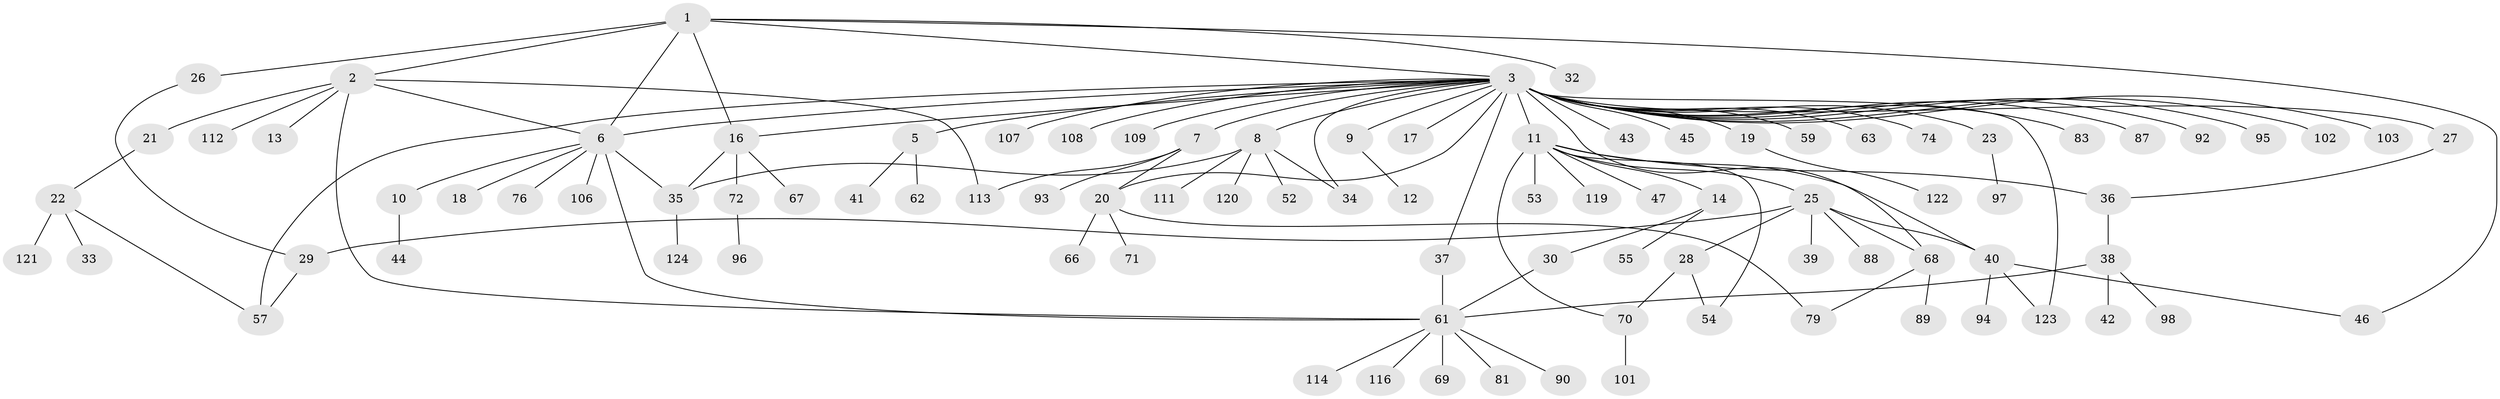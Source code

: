// Generated by graph-tools (version 1.1) at 2025/51/02/27/25 19:51:57]
// undirected, 93 vertices, 115 edges
graph export_dot {
graph [start="1"]
  node [color=gray90,style=filled];
  1 [super="+117"];
  2 [super="+48"];
  3 [super="+4"];
  5 [super="+31"];
  6 [super="+99"];
  7 [super="+49"];
  8 [super="+15"];
  9 [super="+73"];
  10 [super="+24"];
  11 [super="+80"];
  12;
  13;
  14;
  16 [super="+51"];
  17;
  18;
  19;
  20 [super="+85"];
  21;
  22 [super="+58"];
  23;
  25 [super="+56"];
  26;
  27 [super="+86"];
  28;
  29 [super="+50"];
  30;
  32;
  33;
  34;
  35 [super="+105"];
  36 [super="+64"];
  37 [super="+78"];
  38 [super="+84"];
  39;
  40 [super="+91"];
  41;
  42;
  43;
  44;
  45;
  46;
  47 [super="+60"];
  52;
  53;
  54 [super="+75"];
  55;
  57 [super="+100"];
  59;
  61 [super="+65"];
  62 [super="+77"];
  63;
  66 [super="+104"];
  67;
  68 [super="+110"];
  69;
  70 [super="+115"];
  71;
  72 [super="+82"];
  74;
  76;
  79;
  81;
  83;
  87;
  88;
  89;
  90;
  92;
  93;
  94;
  95;
  96 [super="+118"];
  97;
  98;
  101;
  102;
  103;
  106;
  107;
  108;
  109;
  111;
  112;
  113;
  114;
  116;
  119;
  120;
  121;
  122;
  123;
  124;
  1 -- 2;
  1 -- 3;
  1 -- 6 [weight=2];
  1 -- 16;
  1 -- 26;
  1 -- 32;
  1 -- 46;
  2 -- 13;
  2 -- 21;
  2 -- 61;
  2 -- 112;
  2 -- 6;
  2 -- 113;
  3 -- 5;
  3 -- 8 [weight=3];
  3 -- 11;
  3 -- 17;
  3 -- 19 [weight=2];
  3 -- 20 [weight=2];
  3 -- 45;
  3 -- 57;
  3 -- 68;
  3 -- 83;
  3 -- 87;
  3 -- 92;
  3 -- 95;
  3 -- 102;
  3 -- 107;
  3 -- 7;
  3 -- 9;
  3 -- 74;
  3 -- 23;
  3 -- 27 [weight=2];
  3 -- 34;
  3 -- 37;
  3 -- 103;
  3 -- 43;
  3 -- 108;
  3 -- 109;
  3 -- 123;
  3 -- 59;
  3 -- 63;
  3 -- 16;
  3 -- 6;
  5 -- 41;
  5 -- 62;
  6 -- 10;
  6 -- 18;
  6 -- 35;
  6 -- 76;
  6 -- 106;
  6 -- 61;
  7 -- 93;
  7 -- 113;
  7 -- 20;
  8 -- 35;
  8 -- 34;
  8 -- 52;
  8 -- 120;
  8 -- 111;
  9 -- 12;
  10 -- 44;
  11 -- 14;
  11 -- 25;
  11 -- 36;
  11 -- 47;
  11 -- 53;
  11 -- 54;
  11 -- 70;
  11 -- 119;
  11 -- 40;
  14 -- 30;
  14 -- 55;
  16 -- 35;
  16 -- 67;
  16 -- 72;
  19 -- 122;
  20 -- 66;
  20 -- 71;
  20 -- 79;
  21 -- 22;
  22 -- 33;
  22 -- 57;
  22 -- 121;
  23 -- 97;
  25 -- 28;
  25 -- 39;
  25 -- 40;
  25 -- 68;
  25 -- 88;
  25 -- 29;
  26 -- 29;
  27 -- 36;
  28 -- 54;
  28 -- 70;
  29 -- 57;
  30 -- 61;
  35 -- 124;
  36 -- 38;
  37 -- 61;
  38 -- 42;
  38 -- 61;
  38 -- 98;
  40 -- 46;
  40 -- 94;
  40 -- 123;
  61 -- 69;
  61 -- 114;
  61 -- 81;
  61 -- 116;
  61 -- 90;
  68 -- 89;
  68 -- 79;
  70 -- 101;
  72 -- 96;
}

